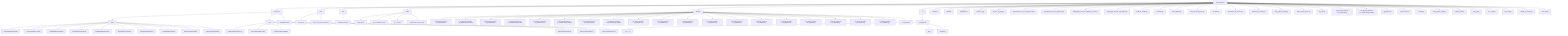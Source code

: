 flowchart TD
    n0["NHL-Beyond-27"]
    n1[".ruff_cache"]
    n2["backups"]
    n3["docs"]
    n4["scripts"]
    n5["src"]
    n6["tests"]
    n7["LICENSE"]
    n8["Makefile"]
    n9["README.md"]
    n10["another_try.py"]
    n11["another_try_pg2.py"]
    n12["build_player_five_year_aligned_cap.py"]
    n13["build_player_five_year_aligned_z.py"]
    n14["build_player_five_year_aligned_z_cohort.py"]
    n15["build_player_streaks_and_aligned.py"]
    n16["build_ref_hockey.py"]
    n17["constants.py"]
    n18["data_pipeline.py"]
    n19["data_processing_utils.py"]
    n20["db_utils.py"]
    n21["diff_players_by_season.py"]
    n22["download_ref_hockey.py"]
    n23["drop_goalies_inplace.py"]
    n24["ingest_peak_season.py"]
    n25["log_utils.py"]
    n26["nhl_beyond_2025-09-20_103341.dump"]
    n27["nhl_beyond_2025-09-20_103341.dump.sha256"]
    n28["pyproject.toml"]
    n29["requirements.txt"]
    n30["s3_utils.py"]
    n31["scrap_player_caphit.py"]
    n32["scraping_utils.py"]
    n33["test_pps.py"]
    n34["test_script.py"]
    n35["time_utils.py"]
    n36["upload_ref_hockey.py"]
    n37["view_utils.py"]
    n38["0.13.0"]
    n39["0.6.9"]
    n40["CACHEDIR.TAG"]
    n41["10234453832534263789"]
    n42["10417430585927741299"]
    n43["13539590955102322865"]
    n44["16934842992149012434"]
    n45["17085988399686112618"]
    n46["4814323639270101152"]
    n47["5535169426415968714"]
    n48["674180586133340508"]
    n49["7182149925349790833"]
    n50["9116475781462661089"]
    n51["11380753891691639771"]
    n52["15614232814404217920"]
    n53["17180017359070808362"]
    n54["1999759087642453236"]
    n55["3927171695750553370"]
    n56["5587137690875437208"]
    n57["jup_note.txt"]
    n58["test_fix_std_one_season.py"]
    n59["project-structure.txt"]
    n60["dump_db.sh"]
    n61["gen_mermaid_tree.py"]
    n62["gen_tree.sh"]
    n63["restore_latest_from_s3.sh"]
    n64["nhl_beyond_2025-09-20_095011.dump"]
    n65["nhl_beyond_2025-09-20_095011.dump.sha256"]
    n66["nhl_beyond_2025-09-20_103038.dump"]
    n67["nhl_beyond_2025-09-20_103038.dump.sha256"]
    n68["nhl_beyond_2025-09-20_103341.dump"]
    n69["nhl_beyond_2025-09-20_103341.dump.sha256"]
    n70["nhl_beyond_2025-09-20_144502.dump"]
    n71["nhl_beyond_2025-09-20_144502.dump.sha256"]
    n72["pg_dump_2025-09-20_081919.log"]
    n73["pg_dump_2025-09-20_085657.log"]
    n74["pg_dump_2025-09-20_085909.log"]
    n75["pg_dump_2025-09-20_090514.log"]
    n76["pg_dump_2025-09-20_090800.log"]
    n77["pg_dump_2025-09-20_090951.log"]
    n78["pg_dump_2025-09-20_091813.log"]
    n79["pg_dump_2025-09-20_095011.log"]
    n80["pg_dump_2025-09-20_103038.log"]
    n81["pg_dump_2025-09-20_103341.log"]
    n82["pg_dump_2025-09-20_144502.log"]
    n83["run_debug.log"]
    n84["nhl_beyond27"]
    n85["__init__.py"]
    n86["cli.py"]
    n87["pipeline.py"]
    n0 --> n1
    n0 --> n2
    n0 --> n3
    n0 --> n4
    n0 --> n5
    n0 --> n6
    n0 --> n7
    n0 --> n8
    n0 --> n9
    n0 --> n10
    n0 --> n11
    n0 --> n12
    n0 --> n13
    n0 --> n14
    n0 --> n15
    n0 --> n16
    n0 --> n17
    n0 --> n18
    n0 --> n19
    n0 --> n20
    n0 --> n21
    n0 --> n22
    n0 --> n23
    n0 --> n24
    n0 --> n25
    n0 --> n26
    n0 --> n27
    n0 --> n28
    n0 --> n29
    n0 --> n30
    n0 --> n31
    n0 --> n32
    n0 --> n33
    n0 --> n34
    n0 --> n35
    n0 --> n36
    n0 --> n37
    n1 --> n38
    n1 --> n39
    n1 --> n40
    n38 --> n41
    n38 --> n42
    n38 --> n43
    n38 --> n44
    n38 --> n45
    n38 --> n46
    n38 --> n47
    n38 --> n48
    n38 --> n49
    n38 --> n50
    n39 --> n51
    n39 --> n52
    n39 --> n53
    n39 --> n54
    n39 --> n55
    n39 --> n56
    n6 --> n57
    n6 --> n58
    n3 --> n59
    n4 --> n60
    n4 --> n61
    n4 --> n62
    n4 --> n63
    n2 --> n64
    n2 --> n65
    n2 --> n66
    n2 --> n67
    n2 --> n68
    n2 --> n69
    n2 --> n70
    n2 --> n71
    n2 --> n72
    n2 --> n73
    n2 --> n74
    n2 --> n75
    n2 --> n76
    n2 --> n77
    n2 --> n78
    n2 --> n79
    n2 --> n80
    n2 --> n81
    n2 --> n82
    n2 --> n83
    n5 --> n84
    n84 --> n85
    n84 --> n86
    n84 --> n87